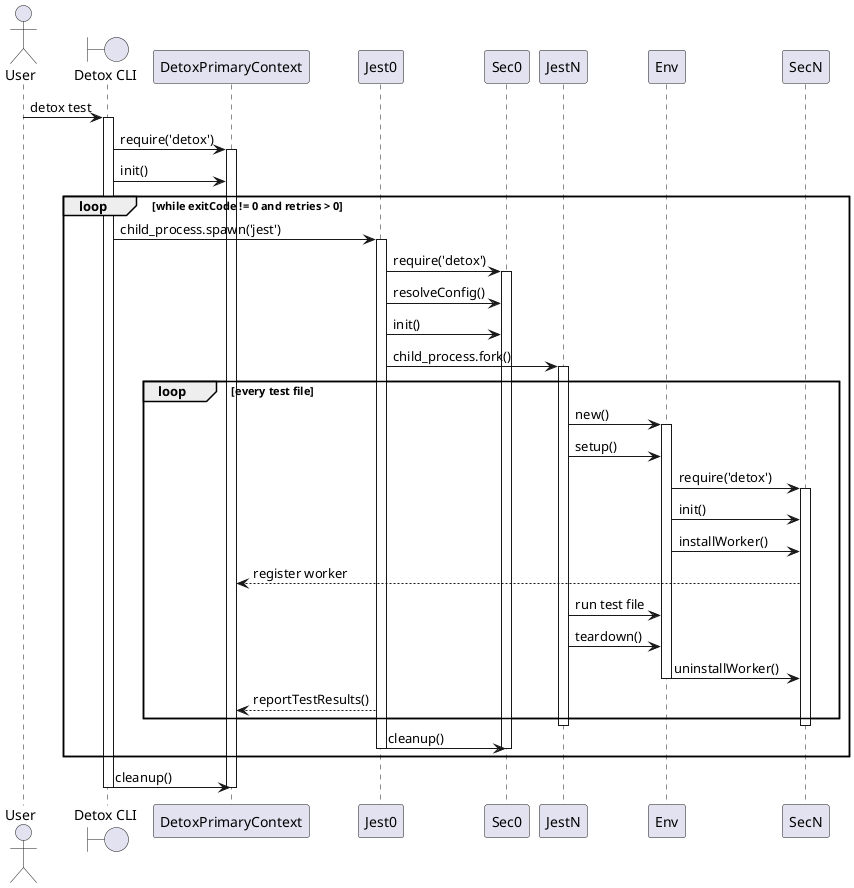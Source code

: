 @startuml

actor User
boundary "Detox CLI" as CLI
participant "DetoxPrimaryContext" as Pri
User -> CLI: detox test
activate CLI
CLI -> Pri: require('detox')
activate Pri
CLI -> Pri: init()
loop while exitCode != 0 and retries > 0
  CLI -> Jest0: child_process.spawn('jest')
  activate Jest0
  Jest0 -> Sec0: require('detox')
  activate Sec0
  Jest0 -> Sec0: resolveConfig()
  Jest0 -> Sec0: init()
  Jest0 -> JestN: child_process.fork()
  activate JestN
  loop every test file
    JestN -> Env: new()
    activate Env
    JestN -> Env: setup()
    Env -> SecN: require('detox')
    activate SecN
    Env -> SecN: init()
    Env -> SecN: installWorker()
    SecN --> Pri: register worker
    JestN -> Env: run test file
    JestN -> Env: teardown()
    Env -> SecN: uninstallWorker()
    deactivate Env
    Jest0 --> Pri: reportTestResults()
  end loop
  deactivate SecN
  deactivate JestN
  Jest0 -> Sec0: cleanup()
  deactivate Sec0
  deactivate Jest0
end loop
CLI -> Pri: cleanup()
deactivate Pri
deactivate CLI

@enduml
